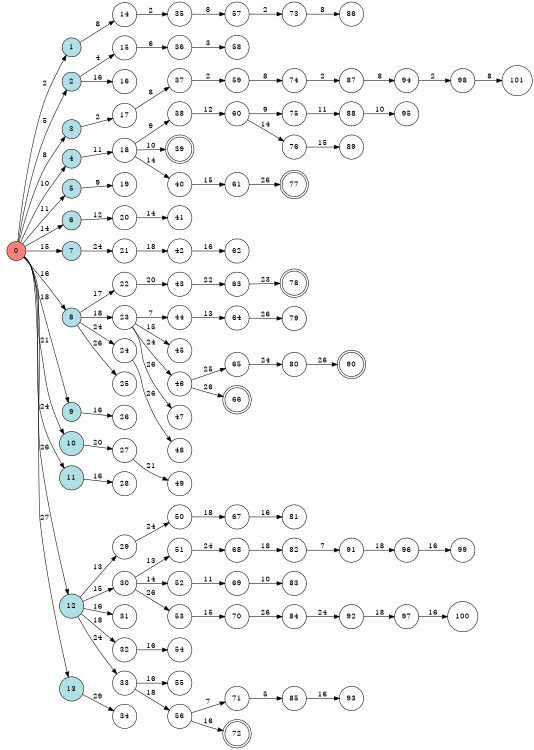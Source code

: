digraph APTA {
__start0 [label="" shape="none"];

rankdir=LR;
size="8,5";

s0 [style="filled", color="black", fillcolor="#ff817b" shape="circle", label="0"];
s1 [style="filled", color="black", fillcolor="powderblue" shape="circle", label="1"];
s2 [style="filled", color="black", fillcolor="powderblue" shape="circle", label="2"];
s3 [style="filled", color="black", fillcolor="powderblue" shape="circle", label="3"];
s4 [style="filled", color="black", fillcolor="powderblue" shape="circle", label="4"];
s5 [style="filled", color="black", fillcolor="powderblue" shape="circle", label="5"];
s6 [style="filled", color="black", fillcolor="powderblue" shape="circle", label="6"];
s7 [style="filled", color="black", fillcolor="powderblue" shape="circle", label="7"];
s8 [style="filled", color="black", fillcolor="powderblue" shape="circle", label="8"];
s9 [style="filled", color="black", fillcolor="powderblue" shape="circle", label="9"];
s10 [style="filled", color="black", fillcolor="powderblue" shape="circle", label="10"];
s11 [style="filled", color="black", fillcolor="powderblue" shape="circle", label="11"];
s12 [style="filled", color="black", fillcolor="powderblue" shape="circle", label="12"];
s13 [style="filled", color="black", fillcolor="powderblue" shape="circle", label="13"];
s14 [style="filled", color="black", fillcolor="white" shape="circle", label="14"];
s15 [style="filled", color="black", fillcolor="white" shape="circle", label="15"];
s16 [style="filled", color="black", fillcolor="white" shape="circle", label="16"];
s17 [style="filled", color="black", fillcolor="white" shape="circle", label="17"];
s18 [style="filled", color="black", fillcolor="white" shape="circle", label="18"];
s19 [style="filled", color="black", fillcolor="white" shape="circle", label="19"];
s20 [style="filled", color="black", fillcolor="white" shape="circle", label="20"];
s21 [style="filled", color="black", fillcolor="white" shape="circle", label="21"];
s22 [style="filled", color="black", fillcolor="white" shape="circle", label="22"];
s23 [style="filled", color="black", fillcolor="white" shape="circle", label="23"];
s24 [style="filled", color="black", fillcolor="white" shape="circle", label="24"];
s25 [style="filled", color="black", fillcolor="white" shape="circle", label="25"];
s26 [style="filled", color="black", fillcolor="white" shape="circle", label="26"];
s27 [style="filled", color="black", fillcolor="white" shape="circle", label="27"];
s28 [style="filled", color="black", fillcolor="white" shape="circle", label="28"];
s29 [style="filled", color="black", fillcolor="white" shape="circle", label="29"];
s30 [style="filled", color="black", fillcolor="white" shape="circle", label="30"];
s31 [style="filled", color="black", fillcolor="white" shape="circle", label="31"];
s32 [style="filled", color="black", fillcolor="white" shape="circle", label="32"];
s33 [style="filled", color="black", fillcolor="white" shape="circle", label="33"];
s34 [style="filled", color="black", fillcolor="white" shape="circle", label="34"];
s35 [style="filled", color="black", fillcolor="white" shape="circle", label="35"];
s36 [style="filled", color="black", fillcolor="white" shape="circle", label="36"];
s37 [style="filled", color="black", fillcolor="white" shape="circle", label="37"];
s38 [style="filled", color="black", fillcolor="white" shape="circle", label="38"];
s39 [style="rounded,filled", color="black", fillcolor="white" shape="doublecircle", label="39"];
s40 [style="filled", color="black", fillcolor="white" shape="circle", label="40"];
s41 [style="filled", color="black", fillcolor="white" shape="circle", label="41"];
s42 [style="filled", color="black", fillcolor="white" shape="circle", label="42"];
s43 [style="filled", color="black", fillcolor="white" shape="circle", label="43"];
s44 [style="filled", color="black", fillcolor="white" shape="circle", label="44"];
s45 [style="filled", color="black", fillcolor="white" shape="circle", label="45"];
s46 [style="filled", color="black", fillcolor="white" shape="circle", label="46"];
s47 [style="filled", color="black", fillcolor="white" shape="circle", label="47"];
s48 [style="filled", color="black", fillcolor="white" shape="circle", label="48"];
s49 [style="filled", color="black", fillcolor="white" shape="circle", label="49"];
s50 [style="filled", color="black", fillcolor="white" shape="circle", label="50"];
s51 [style="filled", color="black", fillcolor="white" shape="circle", label="51"];
s52 [style="filled", color="black", fillcolor="white" shape="circle", label="52"];
s53 [style="filled", color="black", fillcolor="white" shape="circle", label="53"];
s54 [style="filled", color="black", fillcolor="white" shape="circle", label="54"];
s55 [style="filled", color="black", fillcolor="white" shape="circle", label="55"];
s56 [style="filled", color="black", fillcolor="white" shape="circle", label="56"];
s57 [style="filled", color="black", fillcolor="white" shape="circle", label="57"];
s58 [style="filled", color="black", fillcolor="white" shape="circle", label="58"];
s59 [style="filled", color="black", fillcolor="white" shape="circle", label="59"];
s60 [style="filled", color="black", fillcolor="white" shape="circle", label="60"];
s61 [style="filled", color="black", fillcolor="white" shape="circle", label="61"];
s62 [style="filled", color="black", fillcolor="white" shape="circle", label="62"];
s63 [style="filled", color="black", fillcolor="white" shape="circle", label="63"];
s64 [style="filled", color="black", fillcolor="white" shape="circle", label="64"];
s65 [style="filled", color="black", fillcolor="white" shape="circle", label="65"];
s66 [style="rounded,filled", color="black", fillcolor="white" shape="doublecircle", label="66"];
s67 [style="filled", color="black", fillcolor="white" shape="circle", label="67"];
s68 [style="filled", color="black", fillcolor="white" shape="circle", label="68"];
s69 [style="filled", color="black", fillcolor="white" shape="circle", label="69"];
s70 [style="filled", color="black", fillcolor="white" shape="circle", label="70"];
s71 [style="filled", color="black", fillcolor="white" shape="circle", label="71"];
s72 [style="rounded,filled", color="black", fillcolor="white" shape="doublecircle", label="72"];
s73 [style="filled", color="black", fillcolor="white" shape="circle", label="73"];
s74 [style="filled", color="black", fillcolor="white" shape="circle", label="74"];
s75 [style="filled", color="black", fillcolor="white" shape="circle", label="75"];
s76 [style="filled", color="black", fillcolor="white" shape="circle", label="76"];
s77 [style="rounded,filled", color="black", fillcolor="white" shape="doublecircle", label="77"];
s78 [style="rounded,filled", color="black", fillcolor="white" shape="doublecircle", label="78"];
s79 [style="filled", color="black", fillcolor="white" shape="circle", label="79"];
s80 [style="filled", color="black", fillcolor="white" shape="circle", label="80"];
s81 [style="filled", color="black", fillcolor="white" shape="circle", label="81"];
s82 [style="filled", color="black", fillcolor="white" shape="circle", label="82"];
s83 [style="filled", color="black", fillcolor="white" shape="circle", label="83"];
s84 [style="filled", color="black", fillcolor="white" shape="circle", label="84"];
s85 [style="filled", color="black", fillcolor="white" shape="circle", label="85"];
s86 [style="filled", color="black", fillcolor="white" shape="circle", label="86"];
s87 [style="filled", color="black", fillcolor="white" shape="circle", label="87"];
s88 [style="filled", color="black", fillcolor="white" shape="circle", label="88"];
s89 [style="filled", color="black", fillcolor="white" shape="circle", label="89"];
s90 [style="rounded,filled", color="black", fillcolor="white" shape="doublecircle", label="90"];
s91 [style="filled", color="black", fillcolor="white" shape="circle", label="91"];
s92 [style="filled", color="black", fillcolor="white" shape="circle", label="92"];
s93 [style="filled", color="black", fillcolor="white" shape="circle", label="93"];
s94 [style="filled", color="black", fillcolor="white" shape="circle", label="94"];
s95 [style="filled", color="black", fillcolor="white" shape="circle", label="95"];
s96 [style="filled", color="black", fillcolor="white" shape="circle", label="96"];
s97 [style="filled", color="black", fillcolor="white" shape="circle", label="97"];
s98 [style="filled", color="black", fillcolor="white" shape="circle", label="98"];
s99 [style="filled", color="black", fillcolor="white" shape="circle", label="99"];
s100 [style="filled", color="black", fillcolor="white" shape="circle", label="100"];
s101 [style="filled", color="black", fillcolor="white" shape="circle", label="101"];
s0 -> s1 [label="2"];
s0 -> s2 [label="5"];
s0 -> s3 [label="8"];
s0 -> s4 [label="10"];
s0 -> s5 [label="11"];
s0 -> s6 [label="14"];
s0 -> s7 [label="15"];
s0 -> s8 [label="16"];
s0 -> s9 [label="18"];
s0 -> s10 [label="21"];
s0 -> s11 [label="24"];
s0 -> s12 [label="26"];
s0 -> s13 [label="27"];
s1 -> s14 [label="8"];
s2 -> s15 [label="4"];
s2 -> s16 [label="16"];
s3 -> s17 [label="2"];
s4 -> s18 [label="11"];
s5 -> s19 [label="9"];
s6 -> s20 [label="12"];
s7 -> s21 [label="24"];
s8 -> s22 [label="17"];
s8 -> s23 [label="18"];
s8 -> s24 [label="24"];
s8 -> s25 [label="26"];
s9 -> s26 [label="16"];
s10 -> s27 [label="20"];
s11 -> s28 [label="16"];
s12 -> s29 [label="13"];
s12 -> s30 [label="15"];
s12 -> s31 [label="16"];
s12 -> s32 [label="18"];
s12 -> s33 [label="24"];
s13 -> s34 [label="29"];
s14 -> s35 [label="2"];
s15 -> s36 [label="6"];
s17 -> s37 [label="8"];
s18 -> s38 [label="9"];
s18 -> s39 [label="10"];
s18 -> s40 [label="14"];
s20 -> s41 [label="14"];
s21 -> s42 [label="18"];
s22 -> s43 [label="20"];
s23 -> s44 [label="7"];
s23 -> s45 [label="15"];
s23 -> s46 [label="24"];
s23 -> s47 [label="26"];
s24 -> s48 [label="26"];
s27 -> s49 [label="21"];
s29 -> s50 [label="24"];
s30 -> s51 [label="13"];
s30 -> s52 [label="14"];
s30 -> s53 [label="26"];
s32 -> s54 [label="16"];
s33 -> s55 [label="16"];
s33 -> s56 [label="18"];
s35 -> s57 [label="8"];
s36 -> s58 [label="3"];
s37 -> s59 [label="2"];
s38 -> s60 [label="12"];
s40 -> s61 [label="15"];
s42 -> s62 [label="16"];
s43 -> s63 [label="22"];
s44 -> s64 [label="13"];
s46 -> s65 [label="25"];
s46 -> s66 [label="26"];
s50 -> s67 [label="18"];
s51 -> s68 [label="24"];
s52 -> s69 [label="11"];
s53 -> s70 [label="15"];
s56 -> s71 [label="7"];
s56 -> s72 [label="16"];
s57 -> s73 [label="2"];
s59 -> s74 [label="8"];
s60 -> s75 [label="9"];
s60 -> s76 [label="14"];
s61 -> s77 [label="26"];
s63 -> s78 [label="23"];
s64 -> s79 [label="26"];
s65 -> s80 [label="24"];
s67 -> s81 [label="16"];
s68 -> s82 [label="18"];
s69 -> s83 [label="10"];
s70 -> s84 [label="26"];
s71 -> s85 [label="5"];
s73 -> s86 [label="8"];
s74 -> s87 [label="2"];
s75 -> s88 [label="11"];
s76 -> s89 [label="15"];
s80 -> s90 [label="26"];
s82 -> s91 [label="7"];
s84 -> s92 [label="24"];
s85 -> s93 [label="16"];
s87 -> s94 [label="8"];
s88 -> s95 [label="10"];
s91 -> s96 [label="18"];
s92 -> s97 [label="18"];
s94 -> s98 [label="2"];
s96 -> s99 [label="16"];
s97 -> s100 [label="16"];
s98 -> s101 [label="8"];

}